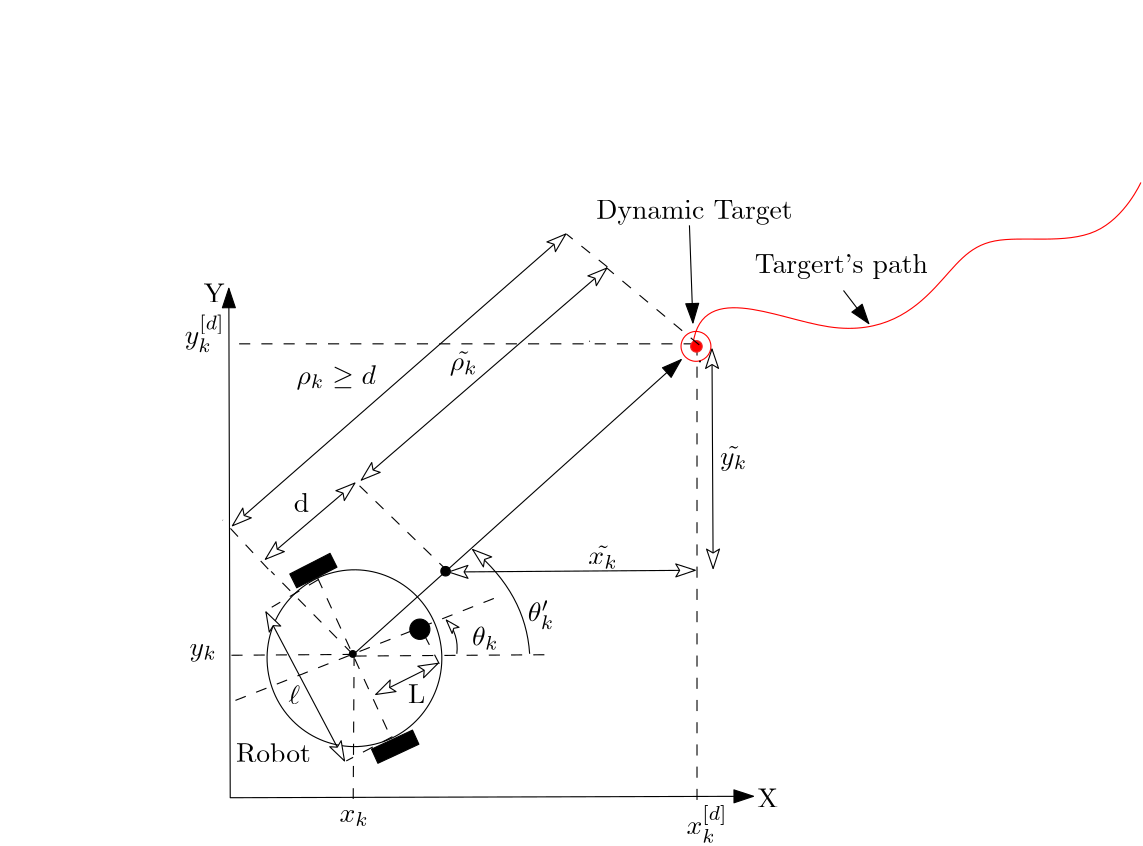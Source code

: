 <?xml version="1.0"?>
<!DOCTYPE ipe SYSTEM "ipe.dtd">
<ipe version="70212" creator="Ipe 7.2.12">
<info created="D:20190828161954" modified="D:20200707114821"/>
<preamble>\usepackage{amsmath}
</preamble>
<ipestyle name="basic">
<symbol name="arrow/arc(spx)">
<path stroke="sym-stroke" fill="sym-stroke" pen="sym-pen">
0 0 m
-1 0.333 l
-1 -0.333 l
h
</path>
</symbol>
<symbol name="arrow/farc(spx)">
<path stroke="sym-stroke" fill="white" pen="sym-pen">
0 0 m
-1 0.333 l
-1 -0.333 l
h
</path>
</symbol>
<symbol name="arrow/ptarc(spx)">
<path stroke="sym-stroke" fill="sym-stroke" pen="sym-pen">
0 0 m
-1 0.333 l
-0.8 0 l
-1 -0.333 l
h
</path>
</symbol>
<symbol name="arrow/fptarc(spx)">
<path stroke="sym-stroke" fill="white" pen="sym-pen">
0 0 m
-1 0.333 l
-0.8 0 l
-1 -0.333 l
h
</path>
</symbol>
<symbol name="mark/circle(sx)" transformations="translations">
<path fill="sym-stroke">
0.6 0 0 0.6 0 0 e
0.4 0 0 0.4 0 0 e
</path>
</symbol>
<symbol name="mark/disk(sx)" transformations="translations">
<path fill="sym-stroke">
0.6 0 0 0.6 0 0 e
</path>
</symbol>
<symbol name="mark/fdisk(sfx)" transformations="translations">
<group>
<path fill="sym-fill">
0.5 0 0 0.5 0 0 e
</path>
<path fill="sym-stroke" fillrule="eofill">
0.6 0 0 0.6 0 0 e
0.4 0 0 0.4 0 0 e
</path>
</group>
</symbol>
<symbol name="mark/box(sx)" transformations="translations">
<path fill="sym-stroke" fillrule="eofill">
-0.6 -0.6 m
0.6 -0.6 l
0.6 0.6 l
-0.6 0.6 l
h
-0.4 -0.4 m
0.4 -0.4 l
0.4 0.4 l
-0.4 0.4 l
h
</path>
</symbol>
<symbol name="mark/square(sx)" transformations="translations">
<path fill="sym-stroke">
-0.6 -0.6 m
0.6 -0.6 l
0.6 0.6 l
-0.6 0.6 l
h
</path>
</symbol>
<symbol name="mark/fsquare(sfx)" transformations="translations">
<group>
<path fill="sym-fill">
-0.5 -0.5 m
0.5 -0.5 l
0.5 0.5 l
-0.5 0.5 l
h
</path>
<path fill="sym-stroke" fillrule="eofill">
-0.6 -0.6 m
0.6 -0.6 l
0.6 0.6 l
-0.6 0.6 l
h
-0.4 -0.4 m
0.4 -0.4 l
0.4 0.4 l
-0.4 0.4 l
h
</path>
</group>
</symbol>
<symbol name="mark/cross(sx)" transformations="translations">
<group>
<path fill="sym-stroke">
-0.43 -0.57 m
0.57 0.43 l
0.43 0.57 l
-0.57 -0.43 l
h
</path>
<path fill="sym-stroke">
-0.43 0.57 m
0.57 -0.43 l
0.43 -0.57 l
-0.57 0.43 l
h
</path>
</group>
</symbol>
<symbol name="arrow/fnormal(spx)">
<path stroke="sym-stroke" fill="white" pen="sym-pen">
0 0 m
-1 0.333 l
-1 -0.333 l
h
</path>
</symbol>
<symbol name="arrow/pointed(spx)">
<path stroke="sym-stroke" fill="sym-stroke" pen="sym-pen">
0 0 m
-1 0.333 l
-0.8 0 l
-1 -0.333 l
h
</path>
</symbol>
<symbol name="arrow/fpointed(spx)">
<path stroke="sym-stroke" fill="white" pen="sym-pen">
0 0 m
-1 0.333 l
-0.8 0 l
-1 -0.333 l
h
</path>
</symbol>
<symbol name="arrow/linear(spx)">
<path stroke="sym-stroke" pen="sym-pen">
-1 0.333 m
0 0 l
-1 -0.333 l
</path>
</symbol>
<symbol name="arrow/fdouble(spx)">
<path stroke="sym-stroke" fill="white" pen="sym-pen">
0 0 m
-1 0.333 l
-1 -0.333 l
h
-1 0 m
-2 0.333 l
-2 -0.333 l
h
</path>
</symbol>
<symbol name="arrow/double(spx)">
<path stroke="sym-stroke" fill="sym-stroke" pen="sym-pen">
0 0 m
-1 0.333 l
-1 -0.333 l
h
-1 0 m
-2 0.333 l
-2 -0.333 l
h
</path>
</symbol>
<pen name="heavier" value="0.8"/>
<pen name="fat" value="1.2"/>
<pen name="ultrafat" value="2"/>
<symbolsize name="large" value="5"/>
<symbolsize name="small" value="2"/>
<symbolsize name="tiny" value="1.1"/>
<arrowsize name="large" value="10"/>
<arrowsize name="small" value="5"/>
<arrowsize name="tiny" value="3"/>
<color name="red" value="1 0 0"/>
<color name="green" value="0 1 0"/>
<color name="blue" value="0 0 1"/>
<color name="yellow" value="1 1 0"/>
<color name="orange" value="1 0.647 0"/>
<color name="gold" value="1 0.843 0"/>
<color name="purple" value="0.627 0.125 0.941"/>
<color name="gray" value="0.745"/>
<color name="brown" value="0.647 0.165 0.165"/>
<color name="navy" value="0 0 0.502"/>
<color name="pink" value="1 0.753 0.796"/>
<color name="seagreen" value="0.18 0.545 0.341"/>
<color name="turquoise" value="0.251 0.878 0.816"/>
<color name="violet" value="0.933 0.51 0.933"/>
<color name="darkblue" value="0 0 0.545"/>
<color name="darkcyan" value="0 0.545 0.545"/>
<color name="darkgray" value="0.663"/>
<color name="darkgreen" value="0 0.392 0"/>
<color name="darkmagenta" value="0.545 0 0.545"/>
<color name="darkorange" value="1 0.549 0"/>
<color name="darkred" value="0.545 0 0"/>
<color name="lightblue" value="0.678 0.847 0.902"/>
<color name="lightcyan" value="0.878 1 1"/>
<color name="lightgray" value="0.827"/>
<color name="lightgreen" value="0.565 0.933 0.565"/>
<color name="lightyellow" value="1 1 0.878"/>
<dashstyle name="dashed" value="[4] 0"/>
<dashstyle name="dotted" value="[1 3] 0"/>
<dashstyle name="dash dotted" value="[4 2 1 2] 0"/>
<dashstyle name="dash dot dotted" value="[4 2 1 2 1 2] 0"/>
<textsize name="large" value="\large"/>
<textsize name="Large" value="\Large"/>
<textsize name="LARGE" value="\LARGE"/>
<textsize name="huge" value="\huge"/>
<textsize name="Huge" value="\Huge"/>
<textsize name="small" value="\small"/>
<textsize name="footnote" value="\footnotesize"/>
<textsize name="tiny" value="\tiny"/>
<textstyle name="center" begin="\begin{center}" end="\end{center}"/>
<textstyle name="itemize" begin="\begin{itemize}" end="\end{itemize}"/>
<textstyle name="item" begin="\begin{itemize}\item{}" end="\end{itemize}"/>
<gridsize name="4 pts" value="4"/>
<gridsize name="8 pts (~3 mm)" value="8"/>
<gridsize name="16 pts (~6 mm)" value="16"/>
<gridsize name="32 pts (~12 mm)" value="32"/>
<gridsize name="10 pts (~3.5 mm)" value="10"/>
<gridsize name="20 pts (~7 mm)" value="20"/>
<gridsize name="14 pts (~5 mm)" value="14"/>
<gridsize name="28 pts (~10 mm)" value="28"/>
<gridsize name="56 pts (~20 mm)" value="56"/>
<anglesize name="90 deg" value="90"/>
<anglesize name="60 deg" value="60"/>
<anglesize name="45 deg" value="45"/>
<anglesize name="30 deg" value="30"/>
<anglesize name="22.5 deg" value="22.5"/>
<opacity name="10%" value="0.1"/>
<opacity name="30%" value="0.3"/>
<opacity name="50%" value="0.5"/>
<opacity name="75%" value="0.75"/>
<tiling name="falling" angle="-60" step="4" width="1"/>
<tiling name="rising" angle="30" step="4" width="1"/>
</ipestyle>
<page>
<layer name="alpha"/>
<layer name="beta"/>
<view layers="alpha" active="alpha"/>
<path layer="alpha" matrix="1.00188 0.002728 -0.00274217 0.996701 1.42656 1.30779" stroke="black" arrow="normal/normal" rarrow="normal/normal">
128 504 m
128 320 l
316 320 l
</path>
<text matrix="1 0 0 1 -31.4264 -50.9993" transformations="translations" pos="292 580" stroke="black" type="label" width="74.056" height="6.815" depth="1.93" valign="baseline">Dynamic Target
</text>
<text matrix="1 0 0 1 30.909 -97.2217" transformations="translations" pos="16 704" stroke="black" type="label" width="0" height="0" depth="0" valign="baseline" style="math"></text>
<text matrix="1 0 0 1 12.0196 -133.053" transformations="translations" pos="223.872 517.163" stroke="black" type="label" width="9.579" height="7.491" depth="2.82" valign="baseline" style="math">\theta_k^{\prime}</text>
<text matrix="1 0 0 1 31.5607 -27.4285" transformations="translations" pos="87.6812 526.35" stroke="black" type="label" width="7.472" height="6.808" depth="0" valign="baseline">Y</text>
<text matrix="1 0 0 1 111.41 -88.4482" transformations="translations" pos="207.118 405.562" stroke="black" type="label" width="7.472" height="6.808" depth="0" valign="baseline">X</text>
<text matrix="1 0 0 1 24.6423 -113.77" transformations="translations" pos="89.5134 485.509" stroke="black" type="label" width="9.786" height="4.297" depth="1.93" valign="baseline" style="math">y_k</text>
<text matrix="1 0 0 1 -31.2455 -82.911" transformations="translations" pos="96 487.404" stroke="black" type="label" width="0" height="0" depth="0" valign="baseline"></text>
<text matrix="1 0 0 1 -12.4794 -96.9015" transformations="translations" pos="180.578 408.767" stroke="black" type="label" width="10.596" height="4.294" depth="1.49" valign="baseline" style="math">x_k</text>
<text matrix="1 0 0 1 -28.8964 -130.188" transformations="translations" pos="244.687 505.573" stroke="black" type="label" width="9.579" height="6.923" depth="1.49" valign="baseline" style="math">\theta_k</text>
<text matrix="1 0 0 1 31.2292 -97.0616" transformations="translations" pos="346.56 530.974" stroke="black" type="label" width="0" height="0" depth="0" valign="baseline"></text>
<path stroke="black" cap="1">
258.138 484.951 m
258.138 484.951 l
</path>
<text matrix="1 0 0 1 -2.77125 -3.20724" transformations="translations" pos="133.604 343.486" stroke="black" type="minipage" width="46.4817" height="5.958" depth="0.96" valign="top">Robot</text>
<path matrix="1 0 0 1 0.831996 -0.207999" stroke="black" dash="dashed">
296 484 m
296 320 l
</path>
<text matrix="1 0 0 1 -2.30496 -9.84905" transformations="translations" pos="295.319 317.248" stroke="black" type="label" width="14.85" height="10.411" depth="3" valign="baseline" style="math">x_k^{[d]}</text>
<path stroke="black" dash="dashed">
296 484 m
128 484 l
</path>
<text matrix="1 0 0 1 -3.58937 0" transformations="translations" pos="116 484" stroke="black" type="label" width="14.398" height="10.411" depth="3" valign="baseline" style="math">y_k^{[d]}</text>
<path stroke="red">
5.37962 0 0 5.37962 296.46 483.083 e
</path>
<path stroke="0.937 0.161 0.161" fill="red">
2.08751 0 0 2.08751 296.62 483.083 e
</path>
<path stroke="black" fill="red">
0.160105 0 0 0.160105 297.901 477.64 e
</path>
<text transformations="translations" pos="216.088 494.771" stroke="red" type="label" width="0" height="0" depth="0" valign="baseline"></text>
<group matrix="1.30553 -0.483081 0.477492 1.32081 -260.505 -43.6191">
<path matrix="-0.831873 -0.554966 0.554966 -0.831873 138.612 809.993" stroke="black">
22.6274 0 0 22.6274 192 384 e
</path>
<path stroke="black" dash="dashed">
176 400 m
208 368 l
208 368 l
</path>
<path matrix="0.998671 -0.0515307 0.0515307 0.998671 -21.1592 8.26905" stroke="black" fill="black">
172.699 396.947 m
169.657 399.509 l
177.184 408.447 l
180.226 405.886 l
h
</path>
<path matrix="0.996014 -0.0891908 0.0891908 0.996014 -0.476376 -19.1359" stroke="black" fill="black">
172.699 396.947 m
169.657 399.509 l
177.184 408.447 l
180.226 405.886 l
h
</path>
<path stroke="black" fill="black">
2.60632 0 0 2.60632 205.361 396.787 e
</path>
</group>
<path stroke="black" fill="black">
1.21932 0 0 1.21932 172.907 372.355 e
</path>
<path stroke="black" fill="black" dash="dashed">
173.388 372.035 m
173.067 320.321 l
173.067 320.161 l
</path>
<path stroke="black" fill="black" dash="dashed">
173.228 372.195 m
128.238 371.875 l
128.238 371.875 l
</path>
<path stroke="black" fill="black" arrow="normal/normal">
173.077 372.14 m
291.163 478.336 l
</path>
<path matrix="1.5948 0 0 0.903929 -103.428 35.2119" stroke="black" fill="black" dash="dashed">
173.887 372.14 m
218.204 372.68 l
218.204 372.68 l
</path>
<path matrix="1.82258 0 0 1.77027 -185.269 -302.675" stroke="black" dash="dashed">
173.347 371.869 m
225.229 392.947 l
225.229 392.947 l
</path>
<path stroke="black" arrow="fptarc/small">
210.367 372.41 m
211.178 379.436
206.584 384.57 c
</path>
<path stroke="black" arrow="fptarc/normal">
236.578 372.41 m
235.227 394.027
216.042 409.97 c
</path>
<path stroke="black" fill="black">
1.70902 0 0 1.70902 206.314 402.134 e
</path>
<path stroke="red">
295.18 481.886 m
297.004 507.882
352.645 478.238
385.938 505.146
398.252 526.125
445.227 516.548
456.629 542.088
456.629 542.088 c
</path>
<path matrix="1 0 0 1 57.5729 -4.21265" stroke="black" arrow="normal/normal">
291.99 507.422 m
301.117 495.486 l
</path>
<text matrix="1 0 0 1 32.297 -11.9358" transformations="translations" pos="285.32 521.464" stroke="black" type="label" width="62.377" height="6.926" depth="1.93" valign="baseline">Targert&apos;s path</text>
<path stroke="black" dash="dashed">
172.845 372.323 m
143.517 402.066 l
</path>
<path stroke="black" dash="dashed">
206.957 402.274 m
174.093 434.098 l
</path>
<text transformations="translations" pos="151.629 423.49" stroke="black" type="label" width="5.535" height="6.918" depth="0" valign="baseline">d</text>
<path stroke="black" dash="dashed">
198.637 379.187 m
204.045 368.787 l
</path>
<path stroke="black" arrow="fptarc/normal" rarrow="fptarc/normal">
203.629 368.995 m
181.165 357.763 l
</path>
<text matrix="1 0 0 1 -1.87199 -4.36798" transformations="translations" pos="194.685 359.011" stroke="black" type="label" width="6.227" height="6.808" depth="0" valign="baseline">L</text>
<path stroke="black" dash="dashed">
160.573 399.154 m
143.725 389.171 l
</path>
<path stroke="black" dash="dashed">
187.197 342.579 m
170.557 333.843 l
</path>
<path stroke="black" arrow="fptarc/normal" rarrow="fptarc/normal">
169.933 333.843 m
141.645 387.507 l
</path>
<text matrix="1 0 0 1 -2.91199 -4.99197" transformations="translations" pos="152.669 359.219" stroke="black" type="label" width="4.151" height="6.918" depth="0" valign="baseline" style="math">\ell</text>
<path stroke="black" dash="dashed">
297.644 483.602 m
264.156 511.474 l
</path>
<path stroke="black" arrow="fptarc/normal" rarrow="fptarc/normal">
264.364 511.266 m
175.965 434.93 l
</path>
<text transformations="translations" pos="207.789 474.45" stroke="black" type="label" width="10.053" height="6.661" depth="1.93" valign="baseline" style="math">\tilde{\rho_k}</text>
<path stroke="black" dash="dashed">
264.572 511.682 m
249.804 523.538 l
</path>
<path stroke="black" dash="dashed">
142.477 402.898 m
126.045 420.578 l
126.045 420.578 l
</path>
<path stroke="black" arrow="fptarc/normal" rarrow="fptarc/normal">
249.596 523.538 m
129.581 418.498 l
</path>
<text matrix="1 0 0 1 -29.5359 -1.45599" transformations="translations" pos="182.205 470.914" stroke="black" type="label" width="28.521" height="6.926" depth="1.93" valign="baseline" style="math">\rho_k \geq d</text>
<path stroke="black" arrow="fptarc/normal" rarrow="fptarc/normal">
173.677 433.89 m
141.437 406.434 l
</path>
<path stroke="black" arrow="fptarc/normal" rarrow="fptarc/normal">
207.373 401.858 m
296.188 402.482 l
</path>
<path stroke="black" arrow="fptarc/normal" rarrow="fptarc/normal">
302.636 403.106 m
302.22 482.146 l
</path>
<text transformations="translations" pos="257.708 404.562" stroke="black" type="label" width="10.596" height="6.658" depth="1.49" valign="baseline" style="math">\tilde{x_k}</text>
<text matrix="1 0 0 1 47.4241 35.7763" transformations="translations" pos="257.708 404.562" stroke="black" type="label" width="9.786" height="6.661" depth="1.93" valign="baseline" style="math">\tilde{y_k}</text>
<path stroke="black" arrow="normal/normal">
294.108 526.658 m
295.356 491.506 l
</path>
</page>
</ipe>
